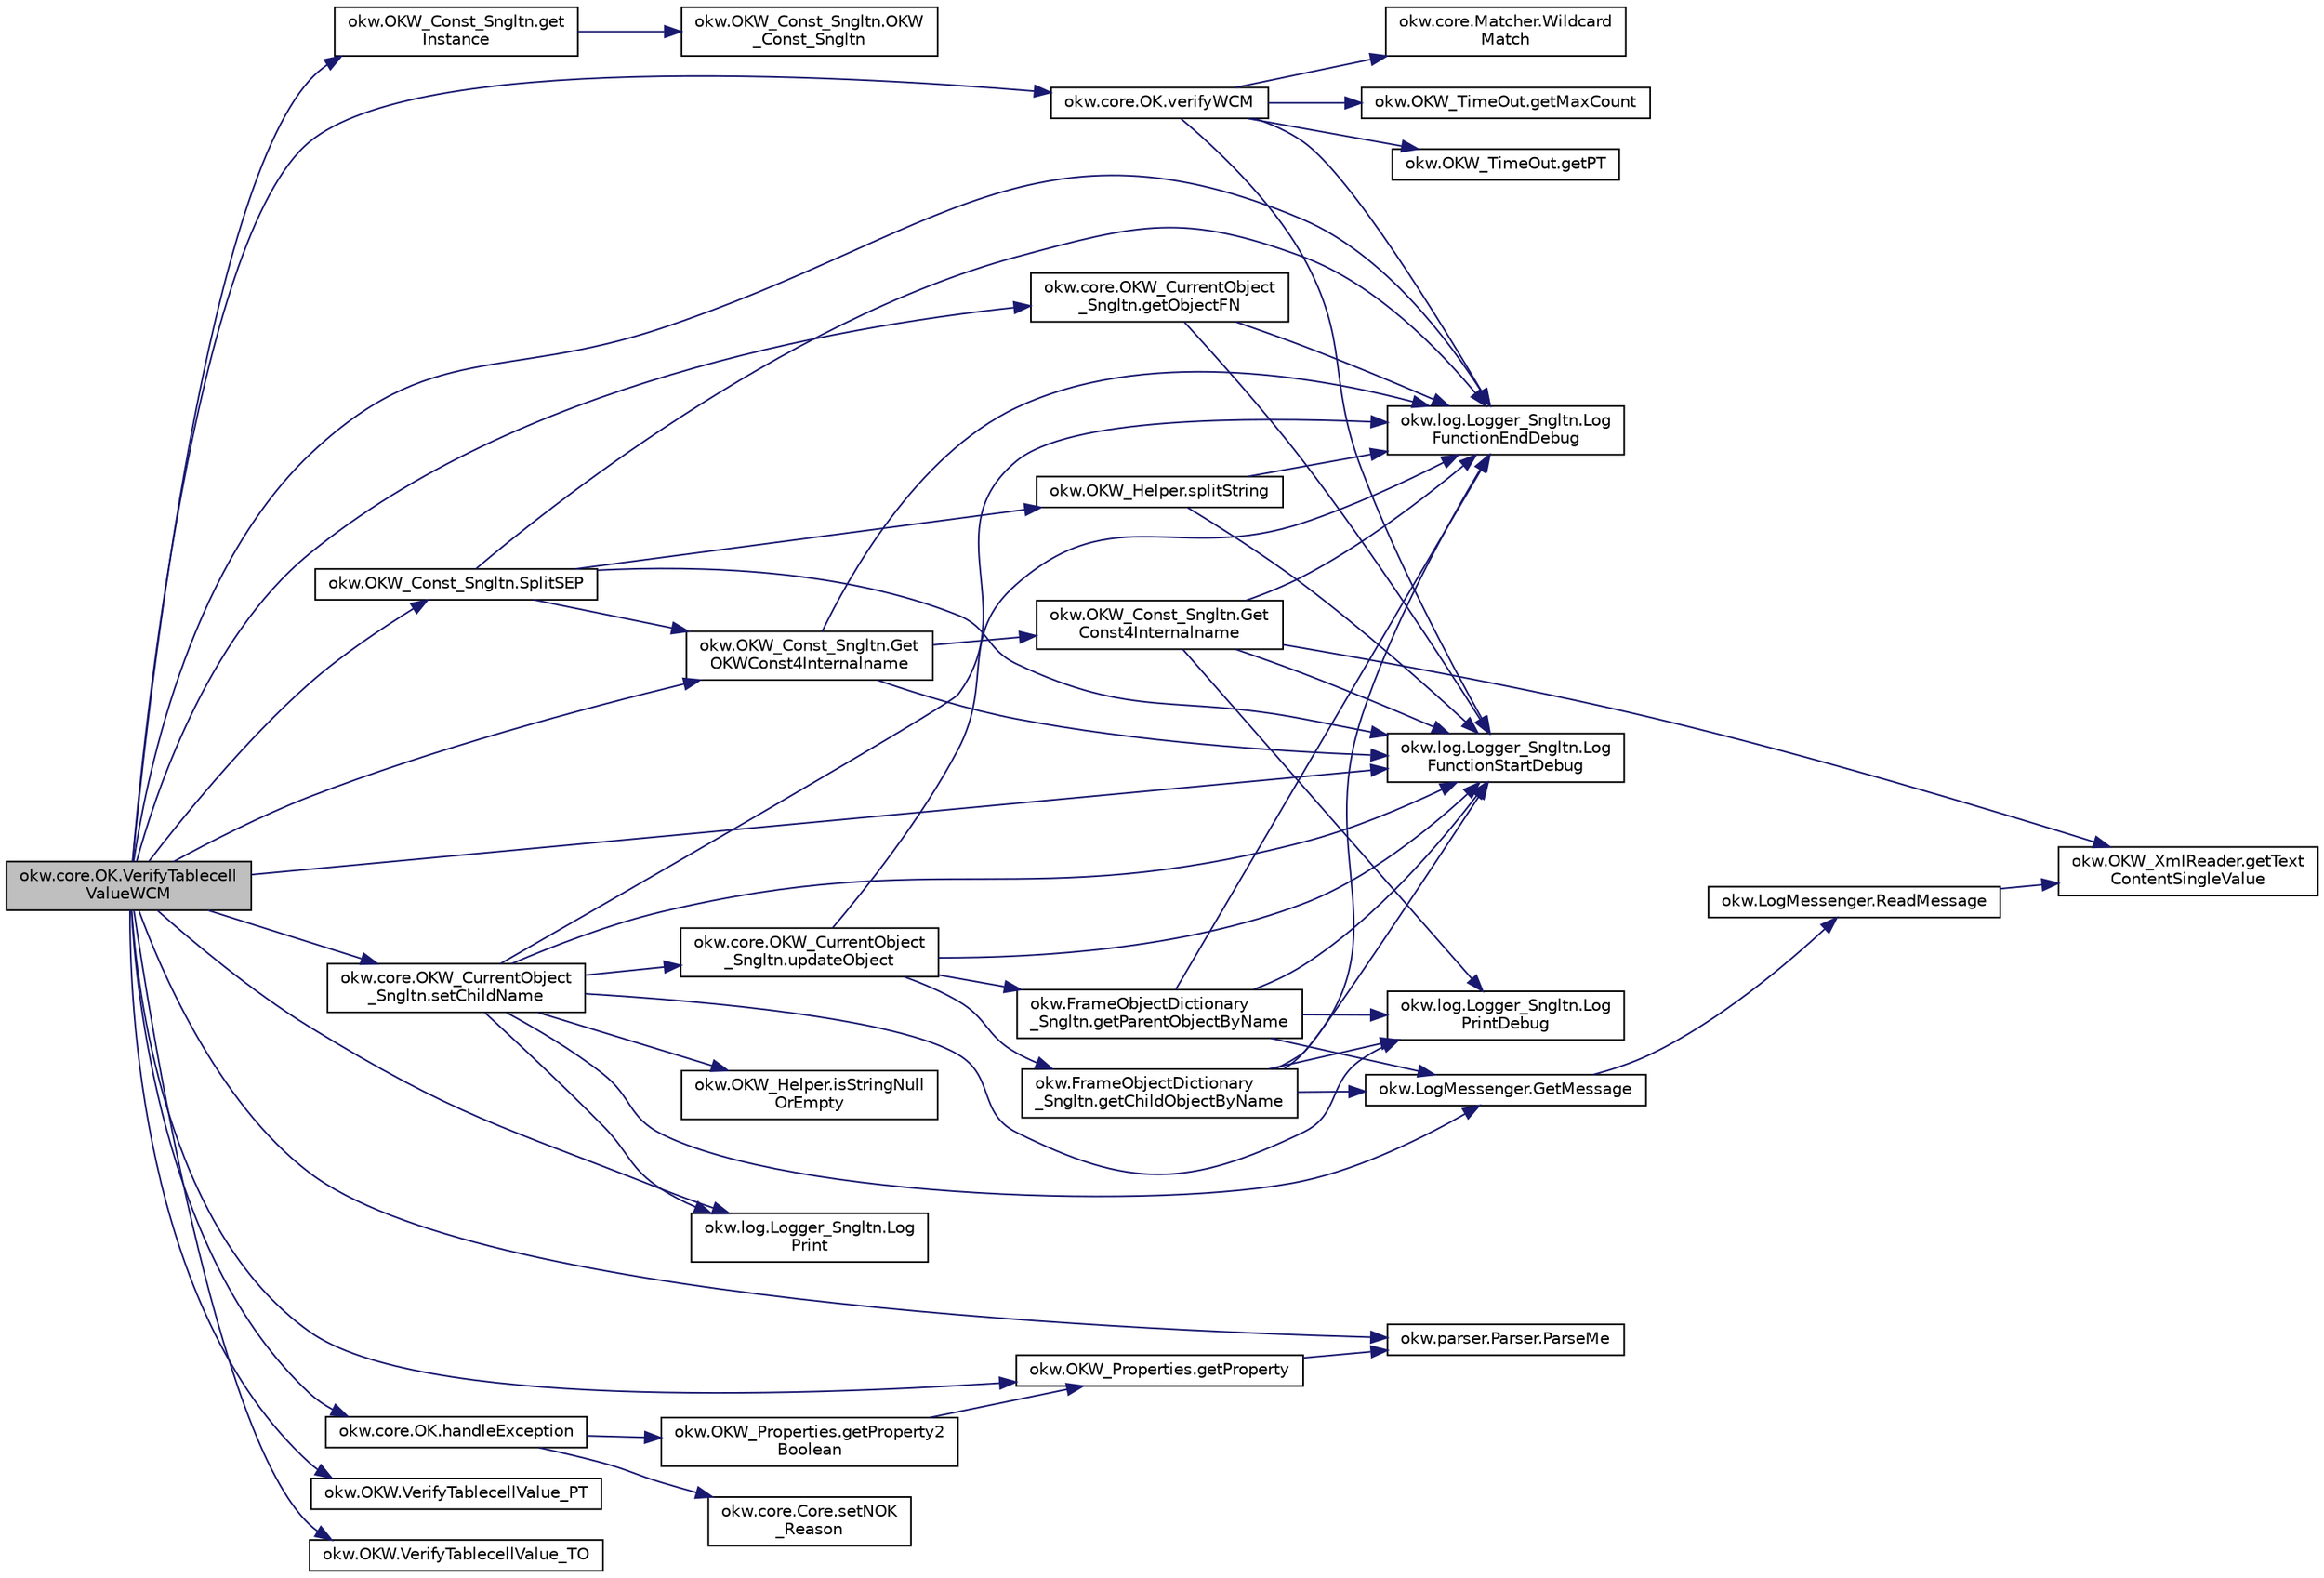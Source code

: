 digraph "okw.core.OK.VerifyTablecellValueWCM"
{
 // INTERACTIVE_SVG=YES
 // LATEX_PDF_SIZE
  edge [fontname="Helvetica",fontsize="10",labelfontname="Helvetica",labelfontsize="10"];
  node [fontname="Helvetica",fontsize="10",shape=record];
  rankdir="LR";
  Node1 [label="okw.core.OK.VerifyTablecell\lValueWCM",height=0.2,width=0.4,color="black", fillcolor="grey75", style="filled", fontcolor="black",tooltip="Vergleicht den Inhalt der gegebenen Tabellenzelle mit dem erwarteten Wert."];
  Node1 -> Node2 [color="midnightblue",fontsize="10",style="solid",fontname="Helvetica"];
  Node2 [label="okw.OKW_Const_Sngltn.get\lInstance",height=0.2,width=0.4,color="black", fillcolor="white", style="filled",URL="$classokw_1_1_o_k_w___const___sngltn.html#afdb8f095b58cbd870dbb8eb353e3b0bf",tooltip="Holt die einzige Instanz dieser Klasse."];
  Node2 -> Node3 [color="midnightblue",fontsize="10",style="solid",fontname="Helvetica"];
  Node3 [label="okw.OKW_Const_Sngltn.OKW\l_Const_Sngltn",height=0.2,width=0.4,color="black", fillcolor="white", style="filled",URL="$classokw_1_1_o_k_w___const___sngltn.html#a8404c43fc549df30d37c369c7d6e89ae",tooltip="Privater Konstruktor ohne Parameter im Entwurfsmuster Singelton initialisiert die Klasse OKW_Const."];
  Node1 -> Node4 [color="midnightblue",fontsize="10",style="solid",fontname="Helvetica"];
  Node4 [label="okw.core.OKW_CurrentObject\l_Sngltn.getObjectFN",height=0.2,width=0.4,color="black", fillcolor="white", style="filled",URL="$classokw_1_1core_1_1_o_k_w___current_object___sngltn.html#a8a957bc040b9487a21adb41a52c56fd4",tooltip="Ermittelt den ObjektNamen des aktuellen Objektes."];
  Node4 -> Node5 [color="midnightblue",fontsize="10",style="solid",fontname="Helvetica"];
  Node5 [label="okw.log.Logger_Sngltn.Log\lFunctionEndDebug",height=0.2,width=0.4,color="black", fillcolor="white", style="filled",URL="$classokw_1_1log_1_1_logger___sngltn.html#a91b192a4e0381f6d02b791693d0fab84",tooltip="LogFunctionEndDebug:"];
  Node4 -> Node6 [color="midnightblue",fontsize="10",style="solid",fontname="Helvetica"];
  Node6 [label="okw.log.Logger_Sngltn.Log\lFunctionStartDebug",height=0.2,width=0.4,color="black", fillcolor="white", style="filled",URL="$classokw_1_1log_1_1_logger___sngltn.html#a2d4c3d22d2a52b92873ee2f3853d9c42",tooltip="LogFunctionStartDebug:"];
  Node1 -> Node7 [color="midnightblue",fontsize="10",style="solid",fontname="Helvetica"];
  Node7 [label="okw.OKW_Const_Sngltn.Get\lOKWConst4Internalname",height=0.2,width=0.4,color="black", fillcolor="white", style="filled",URL="$classokw_1_1_o_k_w___const___sngltn.html#a02c05c79f7ea6e862a81a64ce23941fd",tooltip="Methode ermittelt für Internalname und der aktuell eingestellten Sprache den Wert für OKWConst."];
  Node7 -> Node8 [color="midnightblue",fontsize="10",style="solid",fontname="Helvetica"];
  Node8 [label="okw.OKW_Const_Sngltn.Get\lConst4Internalname",height=0.2,width=0.4,color="black", fillcolor="white", style="filled",URL="$classokw_1_1_o_k_w___const___sngltn.html#a51cde06bf07e855ba4d69ff36b9a27f7",tooltip="Methode ermittelt für Internalname und der aktuell eingestellten Sprache den Wert für Const."];
  Node8 -> Node9 [color="midnightblue",fontsize="10",style="solid",fontname="Helvetica"];
  Node9 [label="okw.OKW_XmlReader.getText\lContentSingleValue",height=0.2,width=0.4,color="black", fillcolor="white", style="filled",URL="$classokw_1_1_o_k_w___xml_reader.html#ab920b5335a2e1429c14cc5f8e79f39eb",tooltip="Liest den TextContent eines Tag."];
  Node8 -> Node5 [color="midnightblue",fontsize="10",style="solid",fontname="Helvetica"];
  Node8 -> Node6 [color="midnightblue",fontsize="10",style="solid",fontname="Helvetica"];
  Node8 -> Node10 [color="midnightblue",fontsize="10",style="solid",fontname="Helvetica"];
  Node10 [label="okw.log.Logger_Sngltn.Log\lPrintDebug",height=0.2,width=0.4,color="black", fillcolor="white", style="filled",URL="$classokw_1_1log_1_1_logger___sngltn.html#a313f97c79ba4662d9daaf7f537dd02f4",tooltip="Loggt eine Nachricht."];
  Node7 -> Node5 [color="midnightblue",fontsize="10",style="solid",fontname="Helvetica"];
  Node7 -> Node6 [color="midnightblue",fontsize="10",style="solid",fontname="Helvetica"];
  Node1 -> Node11 [color="midnightblue",fontsize="10",style="solid",fontname="Helvetica"];
  Node11 [label="okw.OKW_Properties.getProperty",height=0.2,width=0.4,color="black", fillcolor="white", style="filled",URL="$classokw_1_1_o_k_w___properties.html#a2ba33a97851016137b2f7658e83af82e",tooltip="Ermittelt den aktuellen Wert des Propertys gegeben mit dem Schlüssel fpsKey."];
  Node11 -> Node12 [color="midnightblue",fontsize="10",style="solid",fontname="Helvetica"];
  Node12 [label="okw.parser.Parser.ParseMe",height=0.2,width=0.4,color="black", fillcolor="white", style="filled",URL="$classokw_1_1parser_1_1_parser.html#a46afb901847316c744413ce473ecada3",tooltip="Parst einen ArayList&lt string&gt, ersetzt die Parser-Schlüsslewörter durch Werte."];
  Node1 -> Node13 [color="midnightblue",fontsize="10",style="solid",fontname="Helvetica"];
  Node13 [label="okw.core.OK.handleException",height=0.2,width=0.4,color="black", fillcolor="white", style="filled",URL="$classokw_1_1core_1_1_o_k.html#a5a6db6a457bcb71c893f5d4eb615b2b7",tooltip="In dieser Methode werden zentral die Exceptions ausgewertet."];
  Node13 -> Node14 [color="midnightblue",fontsize="10",style="solid",fontname="Helvetica"];
  Node14 [label="okw.OKW_Properties.getProperty2\lBoolean",height=0.2,width=0.4,color="black", fillcolor="white", style="filled",URL="$classokw_1_1_o_k_w___properties.html#aa57f3f3356c91b5ebc60d493ce5920d5",tooltip=" "];
  Node14 -> Node11 [color="midnightblue",fontsize="10",style="solid",fontname="Helvetica"];
  Node13 -> Node15 [color="midnightblue",fontsize="10",style="solid",fontname="Helvetica"];
  Node15 [label="okw.core.Core.setNOK\l_Reason",height=0.2,width=0.4,color="black", fillcolor="white", style="filled",URL="$classokw_1_1core_1_1_core.html#a284fb362631a91378c2c113bc07f4c39",tooltip=" "];
  Node1 -> Node5 [color="midnightblue",fontsize="10",style="solid",fontname="Helvetica"];
  Node1 -> Node6 [color="midnightblue",fontsize="10",style="solid",fontname="Helvetica"];
  Node1 -> Node16 [color="midnightblue",fontsize="10",style="solid",fontname="Helvetica"];
  Node16 [label="okw.log.Logger_Sngltn.Log\lPrint",height=0.2,width=0.4,color="black", fillcolor="white", style="filled",URL="$classokw_1_1log_1_1_logger___sngltn.html#a8ebceaddd6cc6963ddb8e08c72ea808c",tooltip="LogPrint Function: Prints the values of expressions to the results file."];
  Node1 -> Node12 [color="midnightblue",fontsize="10",style="solid",fontname="Helvetica"];
  Node1 -> Node17 [color="midnightblue",fontsize="10",style="solid",fontname="Helvetica"];
  Node17 [label="okw.core.OKW_CurrentObject\l_Sngltn.setChildName",height=0.2,width=0.4,color="black", fillcolor="white", style="filled",URL="$classokw_1_1core_1_1_o_k_w___current_object___sngltn.html#a461fa1ff29f4bc4a9798707ea7b71849",tooltip="Setzt das Kindobjekt."];
  Node17 -> Node18 [color="midnightblue",fontsize="10",style="solid",fontname="Helvetica"];
  Node18 [label="okw.LogMessenger.GetMessage",height=0.2,width=0.4,color="black", fillcolor="white", style="filled",URL="$classokw_1_1_log_messenger.html#af225d1f037d47b3b085175c09d78bdd2",tooltip="Holt die Log-Meldung für MethodeNmae/Textkey ohne weitere Parameter."];
  Node18 -> Node19 [color="midnightblue",fontsize="10",style="solid",fontname="Helvetica"];
  Node19 [label="okw.LogMessenger.ReadMessage",height=0.2,width=0.4,color="black", fillcolor="white", style="filled",URL="$classokw_1_1_log_messenger.html#a530cd6ab82ec82a04206a2e976ec06e3",tooltip="Interne Kernfunktion holt die Log-Meldung mit Platzhaltern aus der XML-Datei."];
  Node19 -> Node9 [color="midnightblue",fontsize="10",style="solid",fontname="Helvetica"];
  Node17 -> Node20 [color="midnightblue",fontsize="10",style="solid",fontname="Helvetica"];
  Node20 [label="okw.OKW_Helper.isStringNull\lOrEmpty",height=0.2,width=0.4,color="black", fillcolor="white", style="filled",URL="$classokw_1_1_o_k_w___helper.html#a3a7ba0f42b29adf70574830688e72e4a",tooltip="Prüft ob der gegeben String fpsStrin null oder leer (\"\") ist."];
  Node17 -> Node5 [color="midnightblue",fontsize="10",style="solid",fontname="Helvetica"];
  Node17 -> Node6 [color="midnightblue",fontsize="10",style="solid",fontname="Helvetica"];
  Node17 -> Node16 [color="midnightblue",fontsize="10",style="solid",fontname="Helvetica"];
  Node17 -> Node10 [color="midnightblue",fontsize="10",style="solid",fontname="Helvetica"];
  Node17 -> Node21 [color="midnightblue",fontsize="10",style="solid",fontname="Helvetica"];
  Node21 [label="okw.core.OKW_CurrentObject\l_Sngltn.updateObject",height=0.2,width=0.4,color="black", fillcolor="white", style="filled",URL="$classokw_1_1core_1_1_o_k_w___current_object___sngltn.html#a51204f2563ba8defb737da6653705819",tooltip="Methode aktualisert zwei Werte:"];
  Node21 -> Node22 [color="midnightblue",fontsize="10",style="solid",fontname="Helvetica"];
  Node22 [label="okw.FrameObjectDictionary\l_Sngltn.getChildObjectByName",height=0.2,width=0.4,color="black", fillcolor="white", style="filled",URL="$classokw_1_1_frame_object_dictionary___sngltn.html#a0a71734828093357dfc88b5fa242e361",tooltip="Die Methode liefert das Objekt des gegebenen Kindobjekttests zurück."];
  Node22 -> Node18 [color="midnightblue",fontsize="10",style="solid",fontname="Helvetica"];
  Node22 -> Node5 [color="midnightblue",fontsize="10",style="solid",fontname="Helvetica"];
  Node22 -> Node6 [color="midnightblue",fontsize="10",style="solid",fontname="Helvetica"];
  Node22 -> Node10 [color="midnightblue",fontsize="10",style="solid",fontname="Helvetica"];
  Node21 -> Node23 [color="midnightblue",fontsize="10",style="solid",fontname="Helvetica"];
  Node23 [label="okw.FrameObjectDictionary\l_Sngltn.getParentObjectByName",height=0.2,width=0.4,color="black", fillcolor="white", style="filled",URL="$classokw_1_1_frame_object_dictionary___sngltn.html#aeec07d71cbebe71ec3ec4d27e86d6c5c",tooltip="Die Methode liefert das Frame-Object des gegebenen FN eines Fensterobjektes zurück."];
  Node23 -> Node18 [color="midnightblue",fontsize="10",style="solid",fontname="Helvetica"];
  Node23 -> Node5 [color="midnightblue",fontsize="10",style="solid",fontname="Helvetica"];
  Node23 -> Node6 [color="midnightblue",fontsize="10",style="solid",fontname="Helvetica"];
  Node23 -> Node10 [color="midnightblue",fontsize="10",style="solid",fontname="Helvetica"];
  Node21 -> Node5 [color="midnightblue",fontsize="10",style="solid",fontname="Helvetica"];
  Node21 -> Node6 [color="midnightblue",fontsize="10",style="solid",fontname="Helvetica"];
  Node1 -> Node24 [color="midnightblue",fontsize="10",style="solid",fontname="Helvetica"];
  Node24 [label="okw.OKW_Const_Sngltn.SplitSEP",height=0.2,width=0.4,color="black", fillcolor="white", style="filled",URL="$classokw_1_1_o_k_w___const___sngltn.html#a3851ae4f27e2ae512749767b86b3fc13",tooltip="Methode trennt einen String und wandelt diesen in einen ListString um."];
  Node24 -> Node7 [color="midnightblue",fontsize="10",style="solid",fontname="Helvetica"];
  Node24 -> Node5 [color="midnightblue",fontsize="10",style="solid",fontname="Helvetica"];
  Node24 -> Node6 [color="midnightblue",fontsize="10",style="solid",fontname="Helvetica"];
  Node24 -> Node25 [color="midnightblue",fontsize="10",style="solid",fontname="Helvetica"];
  Node25 [label="okw.OKW_Helper.splitString",height=0.2,width=0.4,color="black", fillcolor="white", style="filled",URL="$classokw_1_1_o_k_w___helper.html#a268ba5b6db697acd241f3ebea12c4194",tooltip="Splittet einen String am angegebenen Separator auf."];
  Node25 -> Node5 [color="midnightblue",fontsize="10",style="solid",fontname="Helvetica"];
  Node25 -> Node6 [color="midnightblue",fontsize="10",style="solid",fontname="Helvetica"];
  Node1 -> Node26 [color="midnightblue",fontsize="10",style="solid",fontname="Helvetica"];
  Node26 [label="okw.OKW.VerifyTablecellValue_PT",height=0.2,width=0.4,color="black", fillcolor="white", style="filled",URL="$interfaceokw_1_1_o_k_w.html#acefee0b26413ff55e79c06d39f968943",tooltip="Polling Time in [ms] für das Schlüsselwort VerifyTablecellValue."];
  Node1 -> Node27 [color="midnightblue",fontsize="10",style="solid",fontname="Helvetica"];
  Node27 [label="okw.OKW.VerifyTablecellValue_TO",height=0.2,width=0.4,color="black", fillcolor="white", style="filled",URL="$interfaceokw_1_1_o_k_w.html#ad12aaec7d120f7d26fedb76064243380",tooltip="TimeOut in Sekunden [s] für das Schlüsselwort VerifyTablecellValue."];
  Node1 -> Node28 [color="midnightblue",fontsize="10",style="solid",fontname="Helvetica"];
  Node28 [label="okw.core.OK.verifyWCM",height=0.2,width=0.4,color="black", fillcolor="white", style="filled",URL="$classokw_1_1core_1_1_o_k.html#a127f0328e514d1b9f8bc1a972269ecfc",tooltip=" "];
  Node28 -> Node29 [color="midnightblue",fontsize="10",style="solid",fontname="Helvetica"];
  Node29 [label="okw.OKW_TimeOut.getMaxCount",height=0.2,width=0.4,color="black", fillcolor="white", style="filled",URL="$classokw_1_1_o_k_w___time_out.html#adf7b9cc33db065c1f284bb5db2227b51",tooltip="Anzahl der berechnetten Zyklen."];
  Node28 -> Node30 [color="midnightblue",fontsize="10",style="solid",fontname="Helvetica"];
  Node30 [label="okw.OKW_TimeOut.getPT",height=0.2,width=0.4,color="black", fillcolor="white", style="filled",URL="$classokw_1_1_o_k_w___time_out.html#ab7142e5e6adc82f308a70177c71ced2c",tooltip="Wartezeit zwischen zwei Pollings in [ms]."];
  Node28 -> Node5 [color="midnightblue",fontsize="10",style="solid",fontname="Helvetica"];
  Node28 -> Node6 [color="midnightblue",fontsize="10",style="solid",fontname="Helvetica"];
  Node28 -> Node31 [color="midnightblue",fontsize="10",style="solid",fontname="Helvetica"];
  Node31 [label="okw.core.Matcher.Wildcard\lMatch",height=0.2,width=0.4,color="black", fillcolor="white", style="filled",URL="$classokw_1_1core_1_1_matcher.html#a771af5fda0717ef20d2bc1866357eaa9",tooltip=" "];
}

